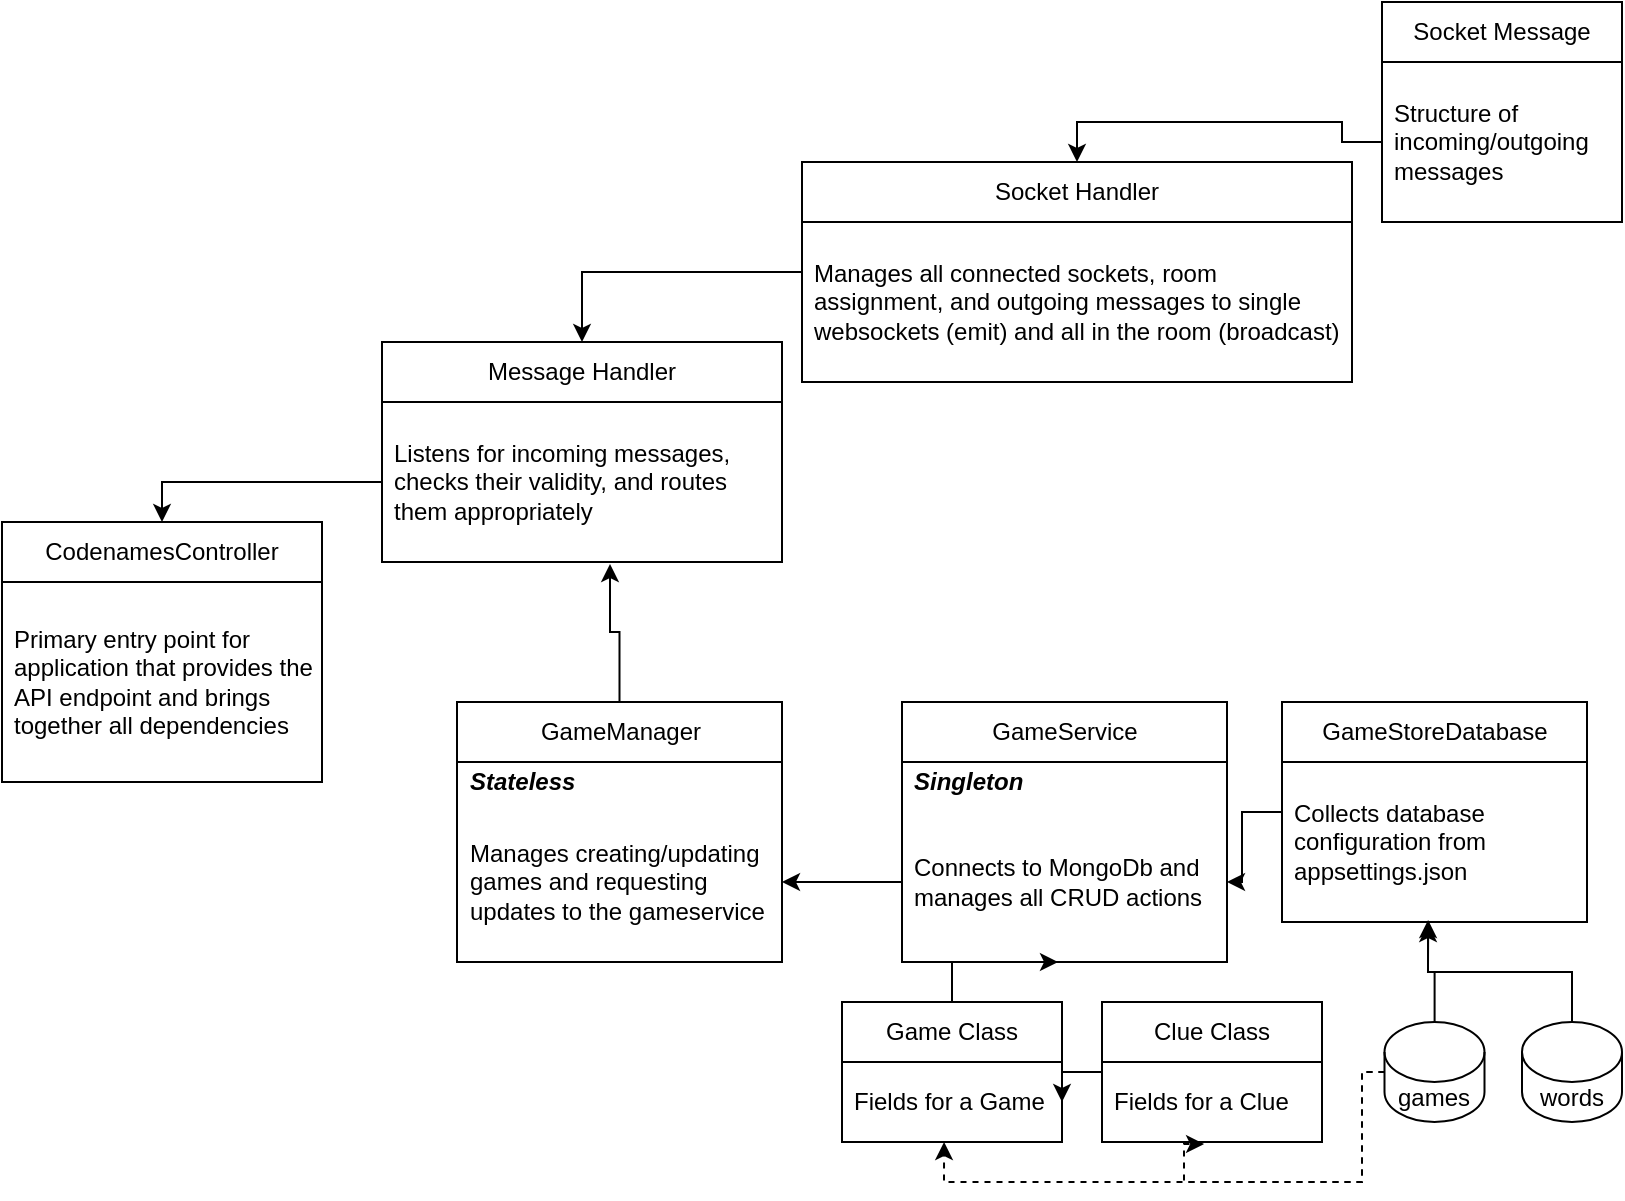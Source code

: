 <mxfile version="24.1.0" type="device">
  <diagram name="Page-1" id="c4acf3e9-155e-7222-9cf6-157b1a14988f">
    <mxGraphModel dx="1434" dy="844" grid="1" gridSize="10" guides="1" tooltips="1" connect="1" arrows="1" fold="1" page="1" pageScale="1" pageWidth="850" pageHeight="1100" background="none" math="0" shadow="0">
      <root>
        <mxCell id="0" />
        <mxCell id="1" parent="0" />
        <mxCell id="nTUH7d-iTiVpQfS-JHjz-3" value="CodenamesController" style="swimlane;fontStyle=0;childLayout=stackLayout;horizontal=1;startSize=30;horizontalStack=0;resizeParent=1;resizeParentMax=0;resizeLast=0;collapsible=1;marginBottom=0;whiteSpace=wrap;html=1;" parent="1" vertex="1">
          <mxGeometry x="20" y="320" width="160" height="130" as="geometry" />
        </mxCell>
        <mxCell id="nTUH7d-iTiVpQfS-JHjz-4" value="Primary entry point for application that provides the API endpoint and brings together all dependencies" style="text;strokeColor=none;fillColor=none;align=left;verticalAlign=middle;spacingLeft=4;spacingRight=4;overflow=hidden;points=[[0,0.5],[1,0.5]];portConstraint=eastwest;rotatable=0;whiteSpace=wrap;html=1;" parent="nTUH7d-iTiVpQfS-JHjz-3" vertex="1">
          <mxGeometry y="30" width="160" height="100" as="geometry" />
        </mxCell>
        <mxCell id="nTUH7d-iTiVpQfS-JHjz-14" style="edgeStyle=orthogonalEdgeStyle;rounded=0;orthogonalLoop=1;jettySize=auto;html=1;entryX=0.5;entryY=0;entryDx=0;entryDy=0;" parent="1" source="nTUH7d-iTiVpQfS-JHjz-7" target="nTUH7d-iTiVpQfS-JHjz-12" edge="1">
          <mxGeometry relative="1" as="geometry" />
        </mxCell>
        <mxCell id="nTUH7d-iTiVpQfS-JHjz-7" value="Socket Handler" style="swimlane;fontStyle=0;childLayout=stackLayout;horizontal=1;startSize=30;horizontalStack=0;resizeParent=1;resizeParentMax=0;resizeLast=0;collapsible=1;marginBottom=0;whiteSpace=wrap;html=1;" parent="1" vertex="1">
          <mxGeometry x="420" y="140" width="275" height="110" as="geometry" />
        </mxCell>
        <mxCell id="nTUH7d-iTiVpQfS-JHjz-8" value="Manages all connected sockets, room assignment, and outgoing messages to single websockets (emit) and all in the room (broadcast)" style="text;strokeColor=none;fillColor=none;align=left;verticalAlign=middle;spacingLeft=4;spacingRight=4;overflow=hidden;points=[[0,0.5],[1,0.5]];portConstraint=eastwest;rotatable=0;whiteSpace=wrap;html=1;" parent="nTUH7d-iTiVpQfS-JHjz-7" vertex="1">
          <mxGeometry y="30" width="275" height="80" as="geometry" />
        </mxCell>
        <mxCell id="nTUH7d-iTiVpQfS-JHjz-9" value="Socket Message" style="swimlane;fontStyle=0;childLayout=stackLayout;horizontal=1;startSize=30;horizontalStack=0;resizeParent=1;resizeParentMax=0;resizeLast=0;collapsible=1;marginBottom=0;whiteSpace=wrap;html=1;" parent="1" vertex="1">
          <mxGeometry x="710" y="60" width="120" height="110" as="geometry" />
        </mxCell>
        <mxCell id="nTUH7d-iTiVpQfS-JHjz-10" value="Structure of incoming/outgoing messages" style="text;strokeColor=none;fillColor=none;align=left;verticalAlign=middle;spacingLeft=4;spacingRight=4;overflow=hidden;points=[[0,0.5],[1,0.5]];portConstraint=eastwest;rotatable=0;whiteSpace=wrap;html=1;" parent="nTUH7d-iTiVpQfS-JHjz-9" vertex="1">
          <mxGeometry y="30" width="120" height="80" as="geometry" />
        </mxCell>
        <mxCell id="nTUH7d-iTiVpQfS-JHjz-11" style="edgeStyle=orthogonalEdgeStyle;rounded=0;orthogonalLoop=1;jettySize=auto;html=1;exitX=0;exitY=0.5;exitDx=0;exitDy=0;entryX=0.5;entryY=0;entryDx=0;entryDy=0;" parent="1" source="nTUH7d-iTiVpQfS-JHjz-10" target="nTUH7d-iTiVpQfS-JHjz-7" edge="1">
          <mxGeometry relative="1" as="geometry" />
        </mxCell>
        <mxCell id="nTUH7d-iTiVpQfS-JHjz-12" value="Message Handler" style="swimlane;fontStyle=0;childLayout=stackLayout;horizontal=1;startSize=30;horizontalStack=0;resizeParent=1;resizeParentMax=0;resizeLast=0;collapsible=1;marginBottom=0;whiteSpace=wrap;html=1;" parent="1" vertex="1">
          <mxGeometry x="210" y="230" width="200" height="110" as="geometry" />
        </mxCell>
        <mxCell id="nTUH7d-iTiVpQfS-JHjz-13" value="Listens for incoming messages, checks their validity, and routes them appropriately" style="text;strokeColor=none;fillColor=none;align=left;verticalAlign=middle;spacingLeft=4;spacingRight=4;overflow=hidden;points=[[0,0.5],[1,0.5]];portConstraint=eastwest;rotatable=0;whiteSpace=wrap;html=1;" parent="nTUH7d-iTiVpQfS-JHjz-12" vertex="1">
          <mxGeometry y="30" width="200" height="80" as="geometry" />
        </mxCell>
        <mxCell id="nTUH7d-iTiVpQfS-JHjz-15" style="edgeStyle=orthogonalEdgeStyle;rounded=0;orthogonalLoop=1;jettySize=auto;html=1;entryX=0.5;entryY=0;entryDx=0;entryDy=0;" parent="1" source="nTUH7d-iTiVpQfS-JHjz-13" target="nTUH7d-iTiVpQfS-JHjz-3" edge="1">
          <mxGeometry relative="1" as="geometry" />
        </mxCell>
        <mxCell id="nTUH7d-iTiVpQfS-JHjz-21" style="edgeStyle=orthogonalEdgeStyle;rounded=0;orthogonalLoop=1;jettySize=auto;html=1;entryX=1;entryY=0.5;entryDx=0;entryDy=0;" parent="1" source="nTUH7d-iTiVpQfS-JHjz-16" target="nTUH7d-iTiVpQfS-JHjz-19" edge="1">
          <mxGeometry relative="1" as="geometry" />
        </mxCell>
        <mxCell id="nTUH7d-iTiVpQfS-JHjz-16" value="GameStoreDatabase" style="swimlane;fontStyle=0;childLayout=stackLayout;horizontal=1;startSize=30;horizontalStack=0;resizeParent=1;resizeParentMax=0;resizeLast=0;collapsible=1;marginBottom=0;whiteSpace=wrap;html=1;" parent="1" vertex="1">
          <mxGeometry x="660" y="410" width="152.5" height="110" as="geometry" />
        </mxCell>
        <mxCell id="nTUH7d-iTiVpQfS-JHjz-17" value="Collects database configuration from appsettings.json" style="text;strokeColor=none;fillColor=none;align=left;verticalAlign=middle;spacingLeft=4;spacingRight=4;overflow=hidden;points=[[0,0.5],[1,0.5]];portConstraint=eastwest;rotatable=0;whiteSpace=wrap;html=1;" parent="nTUH7d-iTiVpQfS-JHjz-16" vertex="1">
          <mxGeometry y="30" width="152.5" height="80" as="geometry" />
        </mxCell>
        <mxCell id="nTUH7d-iTiVpQfS-JHjz-18" value="GameService" style="swimlane;fontStyle=0;childLayout=stackLayout;horizontal=1;startSize=30;horizontalStack=0;resizeParent=1;resizeParentMax=0;resizeLast=0;collapsible=1;marginBottom=0;whiteSpace=wrap;html=1;" parent="1" vertex="1">
          <mxGeometry x="470" y="410" width="162.5" height="130" as="geometry" />
        </mxCell>
        <mxCell id="-e2oiTPtzkFtNeQkyIJE-20" value="&lt;b&gt;&lt;i&gt;Singleton&lt;/i&gt;&lt;/b&gt;" style="text;strokeColor=none;fillColor=none;align=left;verticalAlign=middle;spacingLeft=4;spacingRight=4;overflow=hidden;points=[[0,0.5],[1,0.5]];portConstraint=eastwest;rotatable=0;whiteSpace=wrap;html=1;" vertex="1" parent="nTUH7d-iTiVpQfS-JHjz-18">
          <mxGeometry y="30" width="162.5" height="20" as="geometry" />
        </mxCell>
        <mxCell id="nTUH7d-iTiVpQfS-JHjz-19" value="Connects to MongoDb and manages all CRUD actions" style="text;strokeColor=none;fillColor=none;align=left;verticalAlign=middle;spacingLeft=4;spacingRight=4;overflow=hidden;points=[[0,0.5],[1,0.5]];portConstraint=eastwest;rotatable=0;whiteSpace=wrap;html=1;" parent="nTUH7d-iTiVpQfS-JHjz-18" vertex="1">
          <mxGeometry y="50" width="162.5" height="80" as="geometry" />
        </mxCell>
        <mxCell id="nTUH7d-iTiVpQfS-JHjz-22" value="Game Class" style="swimlane;fontStyle=0;childLayout=stackLayout;horizontal=1;startSize=30;horizontalStack=0;resizeParent=1;resizeParentMax=0;resizeLast=0;collapsible=1;marginBottom=0;whiteSpace=wrap;html=1;" parent="1" vertex="1">
          <mxGeometry x="440" y="560" width="110" height="70" as="geometry" />
        </mxCell>
        <mxCell id="nTUH7d-iTiVpQfS-JHjz-23" value="Fields for a Game" style="text;strokeColor=none;fillColor=none;align=left;verticalAlign=middle;spacingLeft=4;spacingRight=4;overflow=hidden;points=[[0,0.5],[1,0.5]];portConstraint=eastwest;rotatable=0;whiteSpace=wrap;html=1;" parent="nTUH7d-iTiVpQfS-JHjz-22" vertex="1">
          <mxGeometry y="30" width="110" height="40" as="geometry" />
        </mxCell>
        <mxCell id="nTUH7d-iTiVpQfS-JHjz-26" style="edgeStyle=orthogonalEdgeStyle;rounded=0;orthogonalLoop=1;jettySize=auto;html=1;entryX=1;entryY=0.5;entryDx=0;entryDy=0;" parent="1" source="nTUH7d-iTiVpQfS-JHjz-24" target="nTUH7d-iTiVpQfS-JHjz-23" edge="1">
          <mxGeometry relative="1" as="geometry" />
        </mxCell>
        <mxCell id="nTUH7d-iTiVpQfS-JHjz-24" value="Clue Class" style="swimlane;fontStyle=0;childLayout=stackLayout;horizontal=1;startSize=30;horizontalStack=0;resizeParent=1;resizeParentMax=0;resizeLast=0;collapsible=1;marginBottom=0;whiteSpace=wrap;html=1;" parent="1" vertex="1">
          <mxGeometry x="570" y="560" width="110" height="70" as="geometry" />
        </mxCell>
        <mxCell id="nTUH7d-iTiVpQfS-JHjz-25" value="Fields for a Clue" style="text;strokeColor=none;fillColor=none;align=left;verticalAlign=middle;spacingLeft=4;spacingRight=4;overflow=hidden;points=[[0,0.5],[1,0.5]];portConstraint=eastwest;rotatable=0;whiteSpace=wrap;html=1;" parent="nTUH7d-iTiVpQfS-JHjz-24" vertex="1">
          <mxGeometry y="30" width="110" height="40" as="geometry" />
        </mxCell>
        <mxCell id="nTUH7d-iTiVpQfS-JHjz-27" style="edgeStyle=orthogonalEdgeStyle;rounded=0;orthogonalLoop=1;jettySize=auto;html=1;entryX=0.48;entryY=0.988;entryDx=0;entryDy=0;entryPerimeter=0;" parent="1" source="nTUH7d-iTiVpQfS-JHjz-22" target="nTUH7d-iTiVpQfS-JHjz-19" edge="1">
          <mxGeometry relative="1" as="geometry" />
        </mxCell>
        <mxCell id="nTUH7d-iTiVpQfS-JHjz-28" style="edgeStyle=orthogonalEdgeStyle;rounded=0;orthogonalLoop=1;jettySize=auto;html=1;entryX=1;entryY=0.5;entryDx=0;entryDy=0;" parent="1" source="nTUH7d-iTiVpQfS-JHjz-19" target="-e2oiTPtzkFtNeQkyIJE-17" edge="1">
          <mxGeometry relative="1" as="geometry">
            <mxPoint x="240" y="410" as="targetPoint" />
          </mxGeometry>
        </mxCell>
        <mxCell id="-e2oiTPtzkFtNeQkyIJE-10" value="games" style="shape=cylinder3;whiteSpace=wrap;html=1;boundedLbl=1;backgroundOutline=1;size=15;" vertex="1" parent="1">
          <mxGeometry x="711.25" y="570" width="50" height="50" as="geometry" />
        </mxCell>
        <mxCell id="-e2oiTPtzkFtNeQkyIJE-11" value="words" style="shape=cylinder3;whiteSpace=wrap;html=1;boundedLbl=1;backgroundOutline=1;size=15;" vertex="1" parent="1">
          <mxGeometry x="780" y="570" width="50" height="50" as="geometry" />
        </mxCell>
        <mxCell id="-e2oiTPtzkFtNeQkyIJE-12" style="edgeStyle=orthogonalEdgeStyle;rounded=0;orthogonalLoop=1;jettySize=auto;html=1;entryX=0.479;entryY=1.013;entryDx=0;entryDy=0;entryPerimeter=0;" edge="1" parent="1" source="-e2oiTPtzkFtNeQkyIJE-10" target="nTUH7d-iTiVpQfS-JHjz-17">
          <mxGeometry relative="1" as="geometry" />
        </mxCell>
        <mxCell id="-e2oiTPtzkFtNeQkyIJE-13" style="edgeStyle=orthogonalEdgeStyle;rounded=0;orthogonalLoop=1;jettySize=auto;html=1;entryX=0.479;entryY=0.988;entryDx=0;entryDy=0;entryPerimeter=0;" edge="1" parent="1" source="-e2oiTPtzkFtNeQkyIJE-11" target="nTUH7d-iTiVpQfS-JHjz-17">
          <mxGeometry relative="1" as="geometry" />
        </mxCell>
        <mxCell id="-e2oiTPtzkFtNeQkyIJE-14" style="edgeStyle=orthogonalEdgeStyle;rounded=0;orthogonalLoop=1;jettySize=auto;html=1;entryX=0.464;entryY=1;entryDx=0;entryDy=0;entryPerimeter=0;dashed=1;" edge="1" parent="1" source="-e2oiTPtzkFtNeQkyIJE-10" target="nTUH7d-iTiVpQfS-JHjz-23">
          <mxGeometry relative="1" as="geometry">
            <Array as="points">
              <mxPoint x="700" y="595" />
              <mxPoint x="700" y="650" />
              <mxPoint x="491" y="650" />
            </Array>
          </mxGeometry>
        </mxCell>
        <mxCell id="-e2oiTPtzkFtNeQkyIJE-15" style="edgeStyle=orthogonalEdgeStyle;rounded=0;orthogonalLoop=1;jettySize=auto;html=1;entryX=0.464;entryY=1.025;entryDx=0;entryDy=0;entryPerimeter=0;dashed=1;" edge="1" parent="1" source="-e2oiTPtzkFtNeQkyIJE-10" target="nTUH7d-iTiVpQfS-JHjz-25">
          <mxGeometry relative="1" as="geometry">
            <Array as="points">
              <mxPoint x="700" y="595" />
              <mxPoint x="700" y="650" />
              <mxPoint x="611" y="650" />
            </Array>
          </mxGeometry>
        </mxCell>
        <mxCell id="-e2oiTPtzkFtNeQkyIJE-18" style="edgeStyle=orthogonalEdgeStyle;rounded=0;orthogonalLoop=1;jettySize=auto;html=1;entryX=0.57;entryY=1.013;entryDx=0;entryDy=0;entryPerimeter=0;" edge="1" parent="1" source="-e2oiTPtzkFtNeQkyIJE-16" target="nTUH7d-iTiVpQfS-JHjz-13">
          <mxGeometry relative="1" as="geometry" />
        </mxCell>
        <mxCell id="-e2oiTPtzkFtNeQkyIJE-16" value="GameManager" style="swimlane;fontStyle=0;childLayout=stackLayout;horizontal=1;startSize=30;horizontalStack=0;resizeParent=1;resizeParentMax=0;resizeLast=0;collapsible=1;marginBottom=0;whiteSpace=wrap;html=1;" vertex="1" parent="1">
          <mxGeometry x="247.5" y="410" width="162.5" height="130" as="geometry" />
        </mxCell>
        <mxCell id="-e2oiTPtzkFtNeQkyIJE-19" value="&lt;i&gt;&lt;b&gt;Stateless&lt;/b&gt;&lt;/i&gt;" style="text;strokeColor=none;fillColor=none;align=left;verticalAlign=middle;spacingLeft=4;spacingRight=4;overflow=hidden;points=[[0,0.5],[1,0.5]];portConstraint=eastwest;rotatable=0;whiteSpace=wrap;html=1;" vertex="1" parent="-e2oiTPtzkFtNeQkyIJE-16">
          <mxGeometry y="30" width="162.5" height="20" as="geometry" />
        </mxCell>
        <mxCell id="-e2oiTPtzkFtNeQkyIJE-17" value="Manages creating/updating games and requesting updates to the gameservice" style="text;strokeColor=none;fillColor=none;align=left;verticalAlign=middle;spacingLeft=4;spacingRight=4;overflow=hidden;points=[[0,0.5],[1,0.5]];portConstraint=eastwest;rotatable=0;whiteSpace=wrap;html=1;" vertex="1" parent="-e2oiTPtzkFtNeQkyIJE-16">
          <mxGeometry y="50" width="162.5" height="80" as="geometry" />
        </mxCell>
      </root>
    </mxGraphModel>
  </diagram>
</mxfile>
